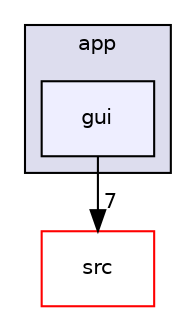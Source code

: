 digraph "ssl-vision/build/src/app/gui" {
  compound=true
  node [ fontsize="10", fontname="Helvetica"];
  edge [ labelfontsize="10", labelfontname="Helvetica"];
  subgraph clusterdir_dd2c3c939ca37e04676ef0e263972262 {
    graph [ bgcolor="#ddddee", pencolor="black", label="app" fontname="Helvetica", fontsize="10", URL="dir_dd2c3c939ca37e04676ef0e263972262.html"]
  dir_b8de37b3ae97a313983081e72071ca59 [shape=box, label="gui", style="filled", fillcolor="#eeeeff", pencolor="black", URL="dir_b8de37b3ae97a313983081e72071ca59.html"];
  }
  dir_bcadbfb4438c878576aec4f093d74922 [shape=box label="src" fillcolor="white" style="filled" color="red" URL="dir_bcadbfb4438c878576aec4f093d74922.html"];
  dir_b8de37b3ae97a313983081e72071ca59->dir_bcadbfb4438c878576aec4f093d74922 [headlabel="7", labeldistance=1.5 headhref="dir_000056_000018.html"];
}
